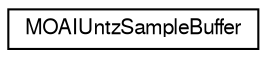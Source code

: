 digraph G
{
  edge [fontname="FreeSans",fontsize="10",labelfontname="FreeSans",labelfontsize="10"];
  node [fontname="FreeSans",fontsize="10",shape=record];
  rankdir=LR;
  Node1 [label="MOAIUntzSampleBuffer",height=0.2,width=0.4,color="black", fillcolor="white", style="filled",URL="$class_m_o_a_i_untz_sample_buffer.html",tooltip="Uncompressed WAV data held in memory. May be shared between multiple MOAIUntzSound objects..."];
}
